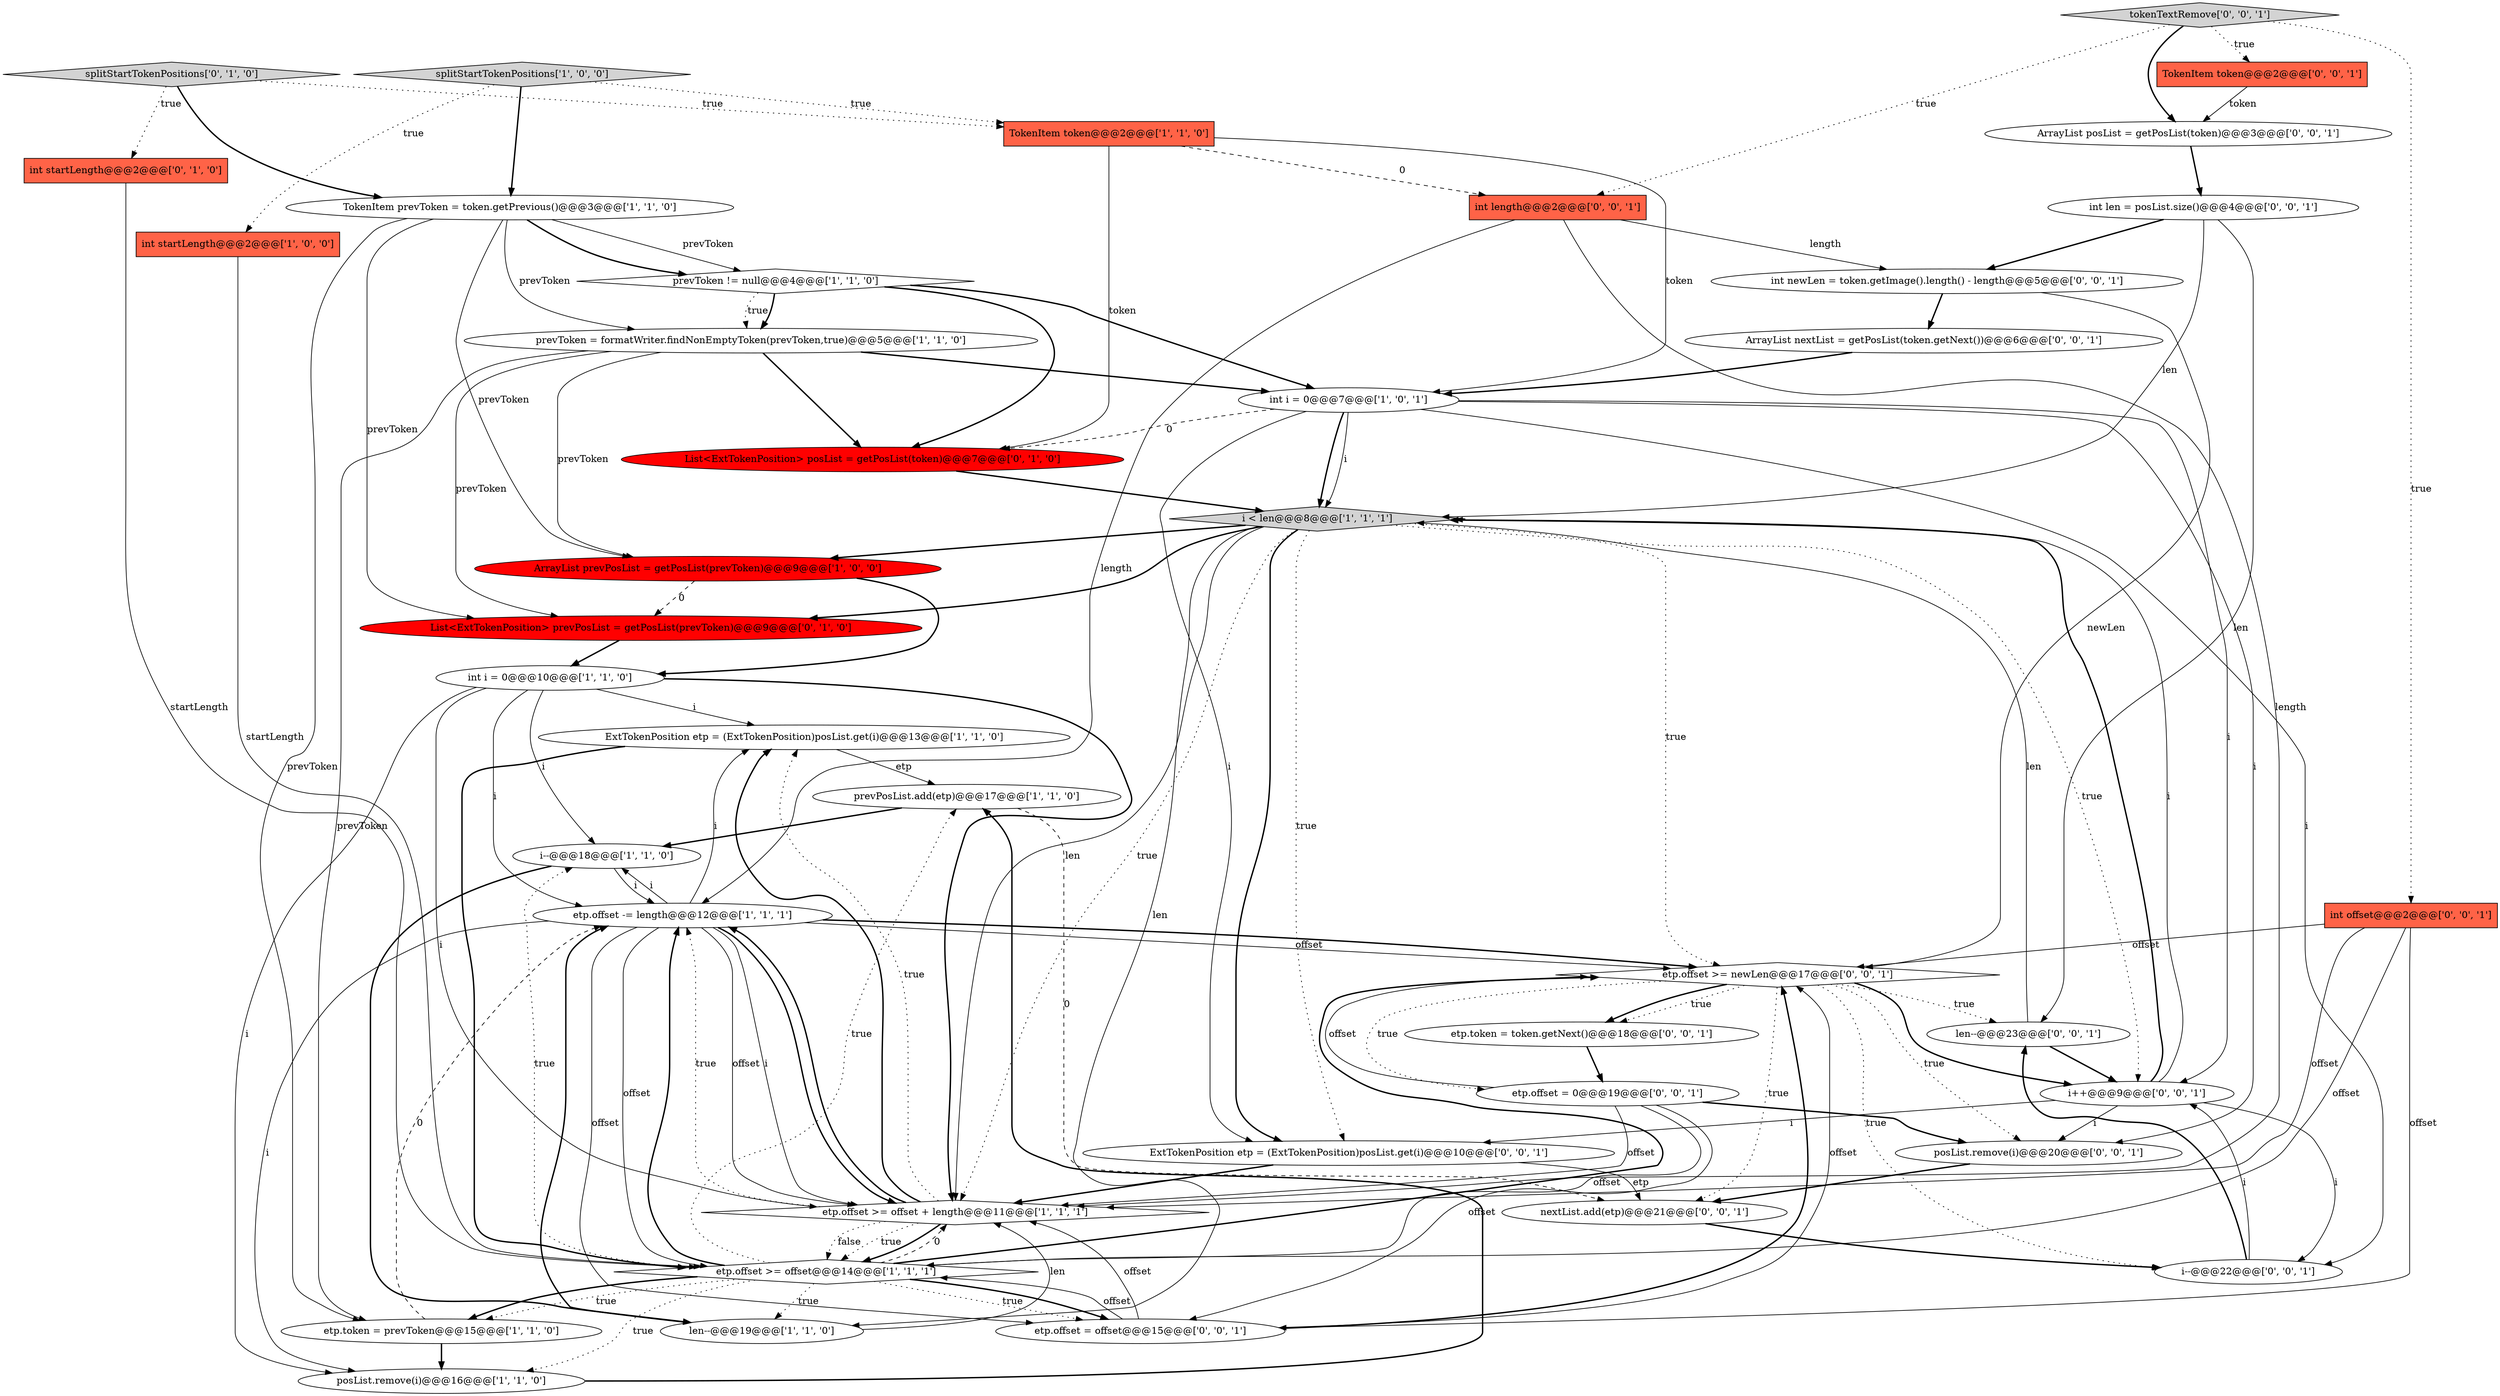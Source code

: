 digraph {
40 [style = filled, label = "ArrayList posList = getPosList(token)@@@3@@@['0', '0', '1']", fillcolor = white, shape = ellipse image = "AAA0AAABBB3BBB"];
21 [style = filled, label = "List<ExtTokenPosition> prevPosList = getPosList(prevToken)@@@9@@@['0', '1', '0']", fillcolor = red, shape = ellipse image = "AAA1AAABBB2BBB"];
30 [style = filled, label = "tokenTextRemove['0', '0', '1']", fillcolor = lightgray, shape = diamond image = "AAA0AAABBB3BBB"];
10 [style = filled, label = "etp.token = prevToken@@@15@@@['1', '1', '0']", fillcolor = white, shape = ellipse image = "AAA0AAABBB1BBB"];
7 [style = filled, label = "ExtTokenPosition etp = (ExtTokenPosition)posList.get(i)@@@13@@@['1', '1', '0']", fillcolor = white, shape = ellipse image = "AAA0AAABBB1BBB"];
14 [style = filled, label = "TokenItem token@@@2@@@['1', '1', '0']", fillcolor = tomato, shape = box image = "AAA0AAABBB1BBB"];
1 [style = filled, label = "prevPosList.add(etp)@@@17@@@['1', '1', '0']", fillcolor = white, shape = ellipse image = "AAA0AAABBB1BBB"];
18 [style = filled, label = "posList.remove(i)@@@16@@@['1', '1', '0']", fillcolor = white, shape = ellipse image = "AAA0AAABBB1BBB"];
13 [style = filled, label = "etp.offset >= offset@@@14@@@['1', '1', '1']", fillcolor = white, shape = diamond image = "AAA0AAABBB1BBB"];
0 [style = filled, label = "etp.offset -= length@@@12@@@['1', '1', '1']", fillcolor = white, shape = ellipse image = "AAA0AAABBB1BBB"];
19 [style = filled, label = "int startLength@@@2@@@['0', '1', '0']", fillcolor = tomato, shape = box image = "AAA0AAABBB2BBB"];
16 [style = filled, label = "len--@@@19@@@['1', '1', '0']", fillcolor = white, shape = ellipse image = "AAA0AAABBB1BBB"];
4 [style = filled, label = "i--@@@18@@@['1', '1', '0']", fillcolor = white, shape = ellipse image = "AAA0AAABBB1BBB"];
8 [style = filled, label = "TokenItem prevToken = token.getPrevious()@@@3@@@['1', '1', '0']", fillcolor = white, shape = ellipse image = "AAA0AAABBB1BBB"];
15 [style = filled, label = "prevToken = formatWriter.findNonEmptyToken(prevToken,true)@@@5@@@['1', '1', '0']", fillcolor = white, shape = ellipse image = "AAA0AAABBB1BBB"];
32 [style = filled, label = "int newLen = token.getImage().length() - length@@@5@@@['0', '0', '1']", fillcolor = white, shape = ellipse image = "AAA0AAABBB3BBB"];
26 [style = filled, label = "etp.offset = offset@@@15@@@['0', '0', '1']", fillcolor = white, shape = ellipse image = "AAA0AAABBB3BBB"];
38 [style = filled, label = "TokenItem token@@@2@@@['0', '0', '1']", fillcolor = tomato, shape = box image = "AAA0AAABBB3BBB"];
12 [style = filled, label = "ArrayList prevPosList = getPosList(prevToken)@@@9@@@['1', '0', '0']", fillcolor = red, shape = ellipse image = "AAA1AAABBB1BBB"];
33 [style = filled, label = "int offset@@@2@@@['0', '0', '1']", fillcolor = tomato, shape = box image = "AAA0AAABBB3BBB"];
3 [style = filled, label = "int startLength@@@2@@@['1', '0', '0']", fillcolor = tomato, shape = box image = "AAA0AAABBB1BBB"];
31 [style = filled, label = "len--@@@23@@@['0', '0', '1']", fillcolor = white, shape = ellipse image = "AAA0AAABBB3BBB"];
22 [style = filled, label = "List<ExtTokenPosition> posList = getPosList(token)@@@7@@@['0', '1', '0']", fillcolor = red, shape = ellipse image = "AAA1AAABBB2BBB"];
9 [style = filled, label = "etp.offset >= offset + length@@@11@@@['1', '1', '1']", fillcolor = white, shape = diamond image = "AAA0AAABBB1BBB"];
35 [style = filled, label = "i++@@@9@@@['0', '0', '1']", fillcolor = white, shape = ellipse image = "AAA0AAABBB3BBB"];
6 [style = filled, label = "i < len@@@8@@@['1', '1', '1']", fillcolor = lightgray, shape = diamond image = "AAA0AAABBB1BBB"];
37 [style = filled, label = "nextList.add(etp)@@@21@@@['0', '0', '1']", fillcolor = white, shape = ellipse image = "AAA0AAABBB3BBB"];
23 [style = filled, label = "ArrayList nextList = getPosList(token.getNext())@@@6@@@['0', '0', '1']", fillcolor = white, shape = ellipse image = "AAA0AAABBB3BBB"];
25 [style = filled, label = "int len = posList.size()@@@4@@@['0', '0', '1']", fillcolor = white, shape = ellipse image = "AAA0AAABBB3BBB"];
2 [style = filled, label = "int i = 0@@@10@@@['1', '1', '0']", fillcolor = white, shape = ellipse image = "AAA0AAABBB1BBB"];
11 [style = filled, label = "prevToken != null@@@4@@@['1', '1', '0']", fillcolor = white, shape = diamond image = "AAA0AAABBB1BBB"];
29 [style = filled, label = "posList.remove(i)@@@20@@@['0', '0', '1']", fillcolor = white, shape = ellipse image = "AAA0AAABBB3BBB"];
20 [style = filled, label = "splitStartTokenPositions['0', '1', '0']", fillcolor = lightgray, shape = diamond image = "AAA0AAABBB2BBB"];
5 [style = filled, label = "int i = 0@@@7@@@['1', '0', '1']", fillcolor = white, shape = ellipse image = "AAA0AAABBB1BBB"];
34 [style = filled, label = "i--@@@22@@@['0', '0', '1']", fillcolor = white, shape = ellipse image = "AAA0AAABBB3BBB"];
17 [style = filled, label = "splitStartTokenPositions['1', '0', '0']", fillcolor = lightgray, shape = diamond image = "AAA0AAABBB1BBB"];
24 [style = filled, label = "etp.token = token.getNext()@@@18@@@['0', '0', '1']", fillcolor = white, shape = ellipse image = "AAA0AAABBB3BBB"];
36 [style = filled, label = "ExtTokenPosition etp = (ExtTokenPosition)posList.get(i)@@@10@@@['0', '0', '1']", fillcolor = white, shape = ellipse image = "AAA0AAABBB3BBB"];
27 [style = filled, label = "etp.offset >= newLen@@@17@@@['0', '0', '1']", fillcolor = white, shape = diamond image = "AAA0AAABBB3BBB"];
28 [style = filled, label = "etp.offset = 0@@@19@@@['0', '0', '1']", fillcolor = white, shape = ellipse image = "AAA0AAABBB3BBB"];
39 [style = filled, label = "int length@@@2@@@['0', '0', '1']", fillcolor = tomato, shape = box image = "AAA0AAABBB3BBB"];
15->10 [style = solid, label="prevToken"];
2->9 [style = solid, label="i"];
35->34 [style = solid, label="i"];
16->0 [style = bold, label=""];
32->23 [style = bold, label=""];
33->13 [style = solid, label="offset"];
0->18 [style = solid, label="i"];
32->27 [style = solid, label="newLen"];
40->25 [style = bold, label=""];
17->14 [style = dotted, label="true"];
0->4 [style = solid, label="i"];
7->1 [style = solid, label="etp"];
5->35 [style = solid, label="i"];
26->9 [style = solid, label="offset"];
9->7 [style = bold, label=""];
13->10 [style = dotted, label="true"];
35->36 [style = solid, label="i"];
12->21 [style = dashed, label="0"];
21->2 [style = bold, label=""];
14->5 [style = solid, label="token"];
0->13 [style = solid, label="offset"];
12->2 [style = bold, label=""];
31->35 [style = bold, label=""];
15->21 [style = solid, label="prevToken"];
8->11 [style = solid, label="prevToken"];
30->40 [style = bold, label=""];
19->13 [style = solid, label="startLength"];
39->32 [style = solid, label="length"];
5->36 [style = solid, label="i"];
3->13 [style = solid, label="startLength"];
30->39 [style = dotted, label="true"];
11->15 [style = dotted, label="true"];
25->31 [style = solid, label="len"];
8->11 [style = bold, label=""];
4->16 [style = bold, label=""];
13->4 [style = dotted, label="true"];
28->26 [style = solid, label="offset"];
30->33 [style = dotted, label="true"];
24->28 [style = bold, label=""];
1->4 [style = bold, label=""];
36->9 [style = bold, label=""];
39->9 [style = solid, label="length"];
0->27 [style = solid, label="offset"];
34->31 [style = bold, label=""];
27->24 [style = dotted, label="true"];
2->9 [style = bold, label=""];
13->9 [style = dashed, label="0"];
9->13 [style = dotted, label="false"];
34->35 [style = solid, label="i"];
17->3 [style = dotted, label="true"];
26->27 [style = bold, label=""];
20->8 [style = bold, label=""];
5->6 [style = bold, label=""];
18->1 [style = bold, label=""];
27->29 [style = dotted, label="true"];
14->22 [style = solid, label="token"];
9->13 [style = dotted, label="true"];
2->4 [style = solid, label="i"];
4->0 [style = solid, label="i"];
5->29 [style = solid, label="i"];
8->10 [style = solid, label="prevToken"];
26->13 [style = solid, label="offset"];
36->37 [style = solid, label="etp"];
22->6 [style = bold, label=""];
13->0 [style = bold, label=""];
13->10 [style = bold, label=""];
10->18 [style = bold, label=""];
17->8 [style = bold, label=""];
28->29 [style = bold, label=""];
13->18 [style = dotted, label="true"];
13->16 [style = dotted, label="true"];
1->37 [style = dashed, label="0"];
9->0 [style = dotted, label="true"];
23->5 [style = bold, label=""];
0->9 [style = solid, label="offset"];
13->26 [style = dotted, label="true"];
6->21 [style = bold, label=""];
20->14 [style = dotted, label="true"];
14->39 [style = dashed, label="0"];
33->27 [style = solid, label="offset"];
29->37 [style = bold, label=""];
2->18 [style = solid, label="i"];
27->37 [style = dotted, label="true"];
28->27 [style = solid, label="offset"];
27->35 [style = bold, label=""];
38->40 [style = solid, label="token"];
15->22 [style = bold, label=""];
28->9 [style = solid, label="offset"];
11->5 [style = bold, label=""];
13->27 [style = bold, label=""];
10->0 [style = dashed, label="0"];
6->9 [style = solid, label="len"];
6->9 [style = dotted, label="true"];
13->26 [style = bold, label=""];
27->31 [style = dotted, label="true"];
35->29 [style = solid, label="i"];
11->22 [style = bold, label=""];
2->0 [style = solid, label="i"];
25->6 [style = solid, label="len"];
8->21 [style = solid, label="prevToken"];
27->24 [style = bold, label=""];
20->19 [style = dotted, label="true"];
30->38 [style = dotted, label="true"];
6->27 [style = dotted, label="true"];
9->7 [style = dotted, label="true"];
6->12 [style = bold, label=""];
33->26 [style = solid, label="offset"];
7->13 [style = bold, label=""];
0->9 [style = solid, label="i"];
28->13 [style = solid, label="offset"];
2->7 [style = solid, label="i"];
39->0 [style = solid, label="length"];
5->22 [style = dashed, label="0"];
0->9 [style = bold, label=""];
15->12 [style = solid, label="prevToken"];
9->0 [style = bold, label=""];
6->36 [style = dotted, label="true"];
0->26 [style = solid, label="offset"];
35->6 [style = bold, label=""];
27->34 [style = dotted, label="true"];
0->27 [style = bold, label=""];
8->12 [style = solid, label="prevToken"];
25->32 [style = bold, label=""];
8->15 [style = solid, label="prevToken"];
5->34 [style = solid, label="i"];
6->36 [style = bold, label=""];
11->15 [style = bold, label=""];
15->5 [style = bold, label=""];
35->6 [style = solid, label="i"];
31->6 [style = solid, label="len"];
13->1 [style = dotted, label="true"];
27->28 [style = dotted, label="true"];
16->9 [style = solid, label="len"];
6->16 [style = solid, label="len"];
37->34 [style = bold, label=""];
26->27 [style = solid, label="offset"];
6->35 [style = dotted, label="true"];
5->6 [style = solid, label="i"];
0->7 [style = solid, label="i"];
33->9 [style = solid, label="offset"];
9->13 [style = bold, label=""];
}
